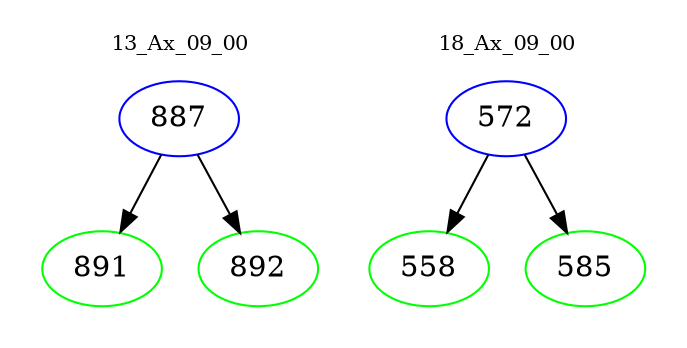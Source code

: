digraph{
subgraph cluster_0 {
color = white
label = "13_Ax_09_00";
fontsize=10;
T0_887 [label="887", color="blue"]
T0_887 -> T0_891 [color="black"]
T0_891 [label="891", color="green"]
T0_887 -> T0_892 [color="black"]
T0_892 [label="892", color="green"]
}
subgraph cluster_1 {
color = white
label = "18_Ax_09_00";
fontsize=10;
T1_572 [label="572", color="blue"]
T1_572 -> T1_558 [color="black"]
T1_558 [label="558", color="green"]
T1_572 -> T1_585 [color="black"]
T1_585 [label="585", color="green"]
}
}
